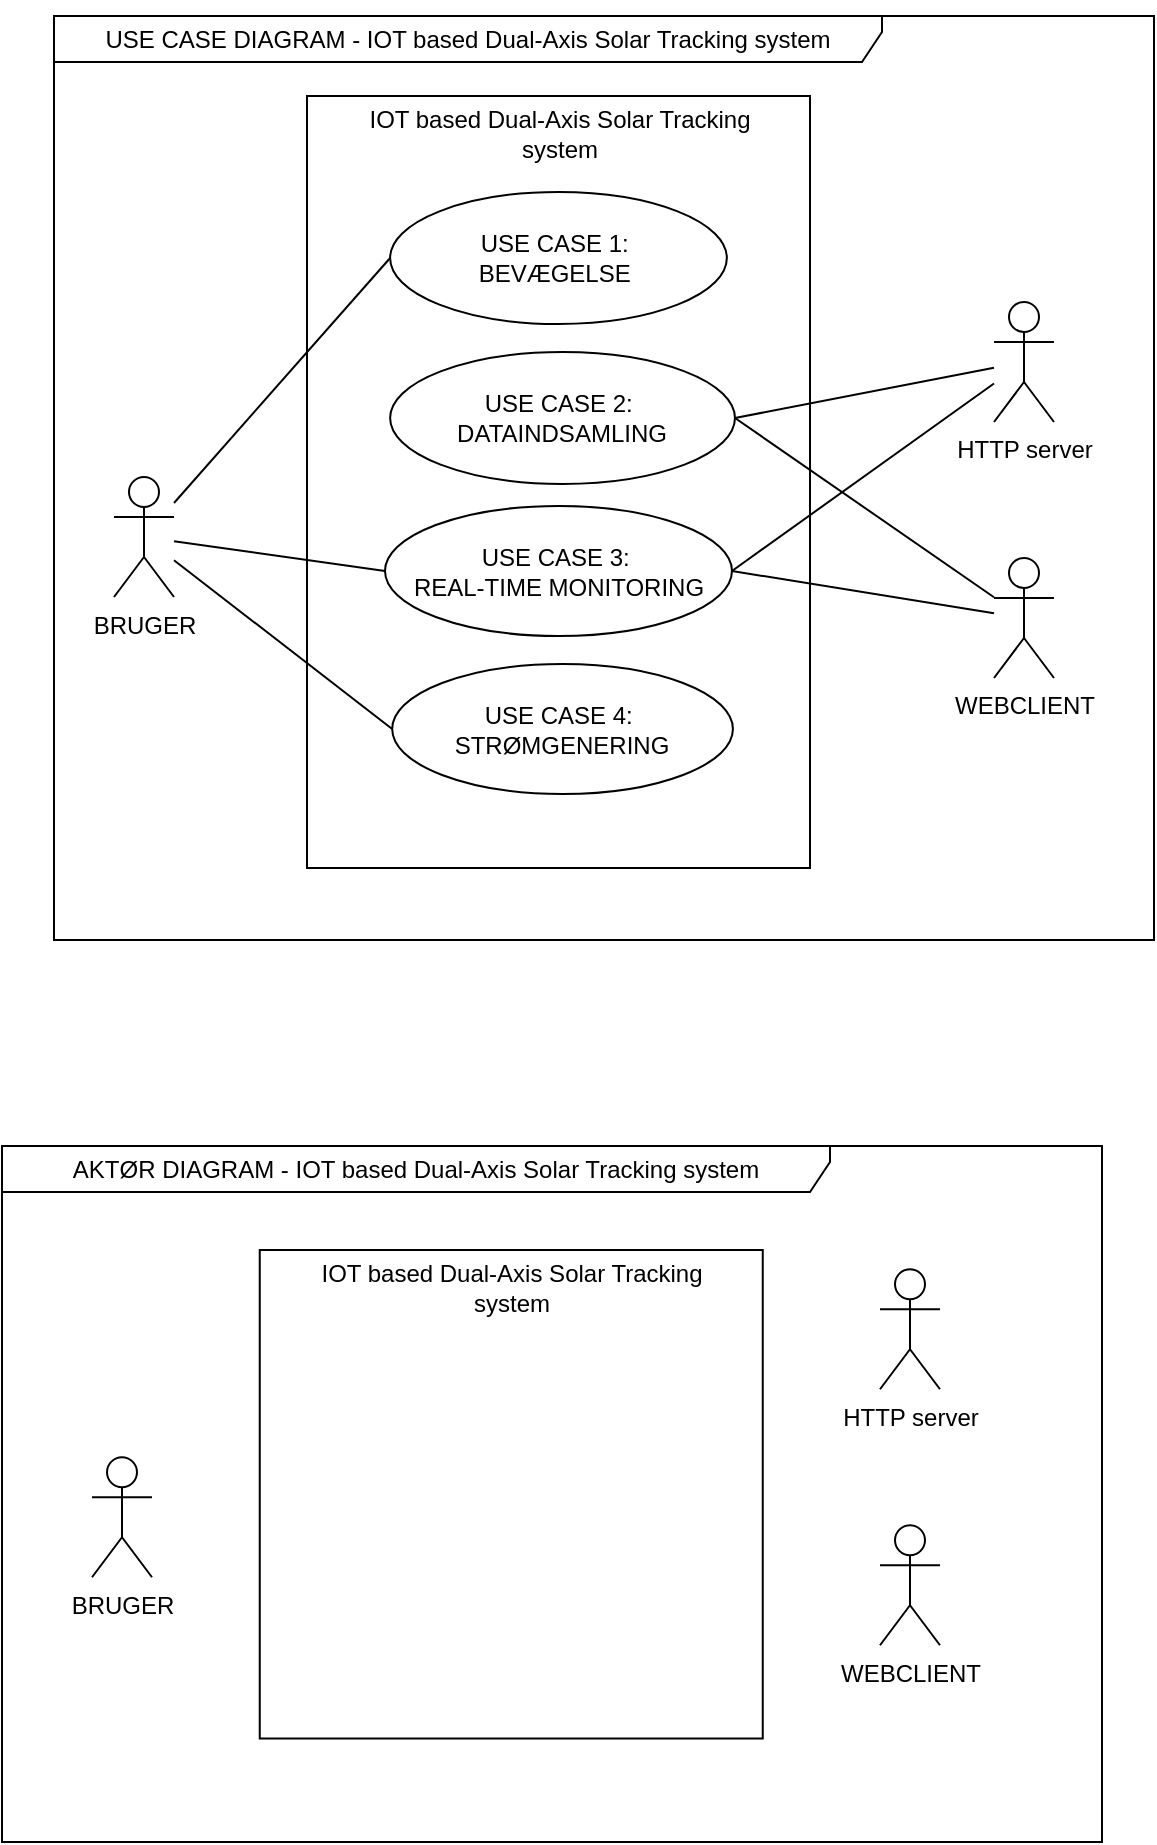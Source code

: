 <mxfile version="25.0.3">
  <diagram name="Side-1" id="pD_5yJUApeDJO3ZN-hG5">
    <mxGraphModel grid="0" page="1" gridSize="10" guides="1" tooltips="1" connect="1" arrows="1" fold="1" pageScale="1" pageWidth="827" pageHeight="1169" math="0" shadow="0">
      <root>
        <mxCell id="0" />
        <mxCell id="1" parent="0" />
        <mxCell id="GE-jzq6qs6Qy_EOtn8jj-3" value="&lt;p&gt;USE CASE DIAGRAM - IOT based Dual-Axis Solar Tracking system&lt;/p&gt;" style="shape=umlFrame;whiteSpace=wrap;html=1;pointerEvents=0;width=414;height=23;" vertex="1" parent="1">
          <mxGeometry x="185" y="70" width="550" height="462" as="geometry" />
        </mxCell>
        <mxCell id="GE-jzq6qs6Qy_EOtn8jj-5" value="" style="rounded=0;whiteSpace=wrap;html=1;rotation=-90;fontFamily=Helvetica;align=center;" vertex="1" parent="1">
          <mxGeometry x="244.25" y="177.25" width="386" height="251.5" as="geometry" />
        </mxCell>
        <mxCell id="GE-jzq6qs6Qy_EOtn8jj-6" value="USE CASE 1:&amp;nbsp;&lt;br&gt;&lt;font style=&quot;&quot;&gt;&lt;span style=&quot;white-space-collapse: preserve;&quot;&gt;BEVÆGELSE&lt;/span&gt;&lt;/font&gt;&amp;nbsp;" style="ellipse;whiteSpace=wrap;html=1;fontFamily=Helvetica;align=center;" vertex="1" parent="1">
          <mxGeometry x="353.06" y="158" width="168.37" height="66" as="geometry" />
        </mxCell>
        <mxCell id="GE-jzq6qs6Qy_EOtn8jj-7" value="IOT based Dual-Axis Solar Tracking system" style="text;html=1;strokeColor=none;fillColor=none;align=center;verticalAlign=middle;whiteSpace=wrap;rounded=0;fontFamily=Helvetica;" vertex="1" parent="1">
          <mxGeometry x="340.5" y="114" width="193.5" height="30" as="geometry" />
        </mxCell>
        <mxCell id="GE-jzq6qs6Qy_EOtn8jj-8" value="USE CASE 3:&amp;nbsp;&lt;br&gt;REAL-TIME MONITORING" style="ellipse;whiteSpace=wrap;html=1;fontFamily=Helvetica;align=center;" vertex="1" parent="1">
          <mxGeometry x="350.5" y="315" width="173.49" height="65" as="geometry" />
        </mxCell>
        <mxCell id="GE-jzq6qs6Qy_EOtn8jj-9" value="USE CASE 2:&amp;nbsp;&lt;br&gt;DATAINDSAMLING" style="ellipse;whiteSpace=wrap;html=1;fontFamily=Helvetica;align=center;" vertex="1" parent="1">
          <mxGeometry x="353.06" y="238" width="172.43" height="66" as="geometry" />
        </mxCell>
        <mxCell id="yyU_5QaLnxNiHFgzBneC-4" value="USE CASE 4:&amp;nbsp;&lt;br&gt;STRØMGENERING" style="ellipse;whiteSpace=wrap;html=1;fontFamily=Helvetica;align=center;" vertex="1" parent="1">
          <mxGeometry x="354.09" y="394" width="170.37" height="65" as="geometry" />
        </mxCell>
        <mxCell id="Z2hQcF6LbJZStMNGUvSg-6" style="rounded=0;orthogonalLoop=1;jettySize=auto;html=1;entryX=0;entryY=0.5;entryDx=0;entryDy=0;endArrow=none;endFill=0;" edge="1" parent="1" source="GE-jzq6qs6Qy_EOtn8jj-4" target="GE-jzq6qs6Qy_EOtn8jj-8">
          <mxGeometry relative="1" as="geometry" />
        </mxCell>
        <mxCell id="Era7v1ufrwq-L5S5YiGb-2" style="rounded=0;orthogonalLoop=1;jettySize=auto;html=1;entryX=0;entryY=0.5;entryDx=0;entryDy=0;endArrow=none;endFill=0;" edge="1" parent="1" source="GE-jzq6qs6Qy_EOtn8jj-4" target="GE-jzq6qs6Qy_EOtn8jj-6">
          <mxGeometry relative="1" as="geometry" />
        </mxCell>
        <mxCell id="Era7v1ufrwq-L5S5YiGb-3" style="rounded=0;orthogonalLoop=1;jettySize=auto;html=1;entryX=0;entryY=0.5;entryDx=0;entryDy=0;endArrow=none;endFill=0;" edge="1" parent="1" source="GE-jzq6qs6Qy_EOtn8jj-4" target="yyU_5QaLnxNiHFgzBneC-4">
          <mxGeometry relative="1" as="geometry" />
        </mxCell>
        <mxCell id="GE-jzq6qs6Qy_EOtn8jj-4" value="BRUGER&lt;div&gt;&lt;br&gt;&lt;/div&gt;" style="shape=umlActor;verticalLabelPosition=bottom;verticalAlign=top;html=1;fontFamily=Helvetica;align=center;" vertex="1" parent="1">
          <mxGeometry x="215" y="300.5" width="30" height="60" as="geometry" />
        </mxCell>
        <mxCell id="Z2hQcF6LbJZStMNGUvSg-1" style="rounded=0;orthogonalLoop=1;jettySize=auto;html=1;entryX=1;entryY=0.5;entryDx=0;entryDy=0;endArrow=none;endFill=0;" edge="1" parent="1" source="VVawUY3JbwAIii9EVID3-2" target="GE-jzq6qs6Qy_EOtn8jj-9">
          <mxGeometry relative="1" as="geometry" />
        </mxCell>
        <mxCell id="Z2hQcF6LbJZStMNGUvSg-2" style="rounded=0;orthogonalLoop=1;jettySize=auto;html=1;entryX=1;entryY=0.5;entryDx=0;entryDy=0;endArrow=none;endFill=0;" edge="1" parent="1" source="VVawUY3JbwAIii9EVID3-2" target="GE-jzq6qs6Qy_EOtn8jj-8">
          <mxGeometry relative="1" as="geometry" />
        </mxCell>
        <mxCell id="VVawUY3JbwAIii9EVID3-2" value="HTTP server" style="shape=umlActor;verticalLabelPosition=bottom;verticalAlign=top;html=1;fontFamily=Helvetica;align=center;" vertex="1" parent="1">
          <mxGeometry x="655" y="213" width="30" height="60" as="geometry" />
        </mxCell>
        <mxCell id="Z2hQcF6LbJZStMNGUvSg-4" style="rounded=0;orthogonalLoop=1;jettySize=auto;html=1;entryX=1;entryY=0.5;entryDx=0;entryDy=0;endArrow=none;endFill=0;" edge="1" parent="1" source="VVawUY3JbwAIii9EVID3-30" target="GE-jzq6qs6Qy_EOtn8jj-8">
          <mxGeometry relative="1" as="geometry" />
        </mxCell>
        <mxCell id="Era7v1ufrwq-L5S5YiGb-1" style="rounded=0;orthogonalLoop=1;jettySize=auto;html=1;entryX=1;entryY=0.5;entryDx=0;entryDy=0;endArrow=none;endFill=0;" edge="1" parent="1" source="VVawUY3JbwAIii9EVID3-30" target="GE-jzq6qs6Qy_EOtn8jj-9">
          <mxGeometry relative="1" as="geometry" />
        </mxCell>
        <mxCell id="VVawUY3JbwAIii9EVID3-30" value="WEBCLIENT" style="shape=umlActor;verticalLabelPosition=bottom;verticalAlign=top;html=1;fontFamily=Helvetica;align=center;" vertex="1" parent="1">
          <mxGeometry x="655" y="341" width="30" height="60" as="geometry" />
        </mxCell>
        <mxCell id="X3vWx2TP0gWS8IBDl1r0-1" value="&lt;p&gt;AKTØR DIAGRAM - IOT based Dual-Axis Solar Tracking system&lt;/p&gt;" style="shape=umlFrame;whiteSpace=wrap;html=1;pointerEvents=0;width=414;height=23;" vertex="1" parent="1">
          <mxGeometry x="159" y="635" width="550" height="348" as="geometry" />
        </mxCell>
        <mxCell id="X3vWx2TP0gWS8IBDl1r0-2" value="" style="rounded=0;whiteSpace=wrap;html=1;rotation=-90;fontFamily=Helvetica;align=center;" vertex="1" parent="1">
          <mxGeometry x="291.5" y="683.38" width="244.25" height="251.5" as="geometry" />
        </mxCell>
        <mxCell id="X3vWx2TP0gWS8IBDl1r0-4" value="IOT based Dual-Axis Solar Tracking system" style="text;html=1;strokeColor=none;fillColor=none;align=center;verticalAlign=middle;whiteSpace=wrap;rounded=0;fontFamily=Helvetica;" vertex="1" parent="1">
          <mxGeometry x="316.87" y="691" width="193.5" height="30" as="geometry" />
        </mxCell>
        <mxCell id="X3vWx2TP0gWS8IBDl1r0-9" value="BRUGER&lt;div&gt;&lt;br&gt;&lt;/div&gt;" style="shape=umlActor;verticalLabelPosition=bottom;verticalAlign=top;html=1;fontFamily=Helvetica;align=center;" vertex="1" parent="1">
          <mxGeometry x="204" y="790.63" width="30" height="60" as="geometry" />
        </mxCell>
        <mxCell id="X3vWx2TP0gWS8IBDl1r0-12" value="HTTP server" style="shape=umlActor;verticalLabelPosition=bottom;verticalAlign=top;html=1;fontFamily=Helvetica;align=center;" vertex="1" parent="1">
          <mxGeometry x="598" y="696.63" width="30" height="60" as="geometry" />
        </mxCell>
        <mxCell id="X3vWx2TP0gWS8IBDl1r0-14" value="WEBCLIENT" style="shape=umlActor;verticalLabelPosition=bottom;verticalAlign=top;html=1;fontFamily=Helvetica;align=center;" vertex="1" parent="1">
          <mxGeometry x="598" y="824.63" width="30" height="60" as="geometry" />
        </mxCell>
        <mxCell id="X3vWx2TP0gWS8IBDl1r0-16" value="" style="shape=image;html=1;verticalAlign=top;verticalLabelPosition=bottom;labelBackgroundColor=#ffffff;imageAspect=0;aspect=fixed;image=https://cdn4.iconfinder.com/data/icons/evil-icons-user-interface/64/question-128.png" vertex="1" parent="1">
          <mxGeometry x="349.62" y="756.63" width="128" height="128" as="geometry" />
        </mxCell>
      </root>
    </mxGraphModel>
  </diagram>
</mxfile>
